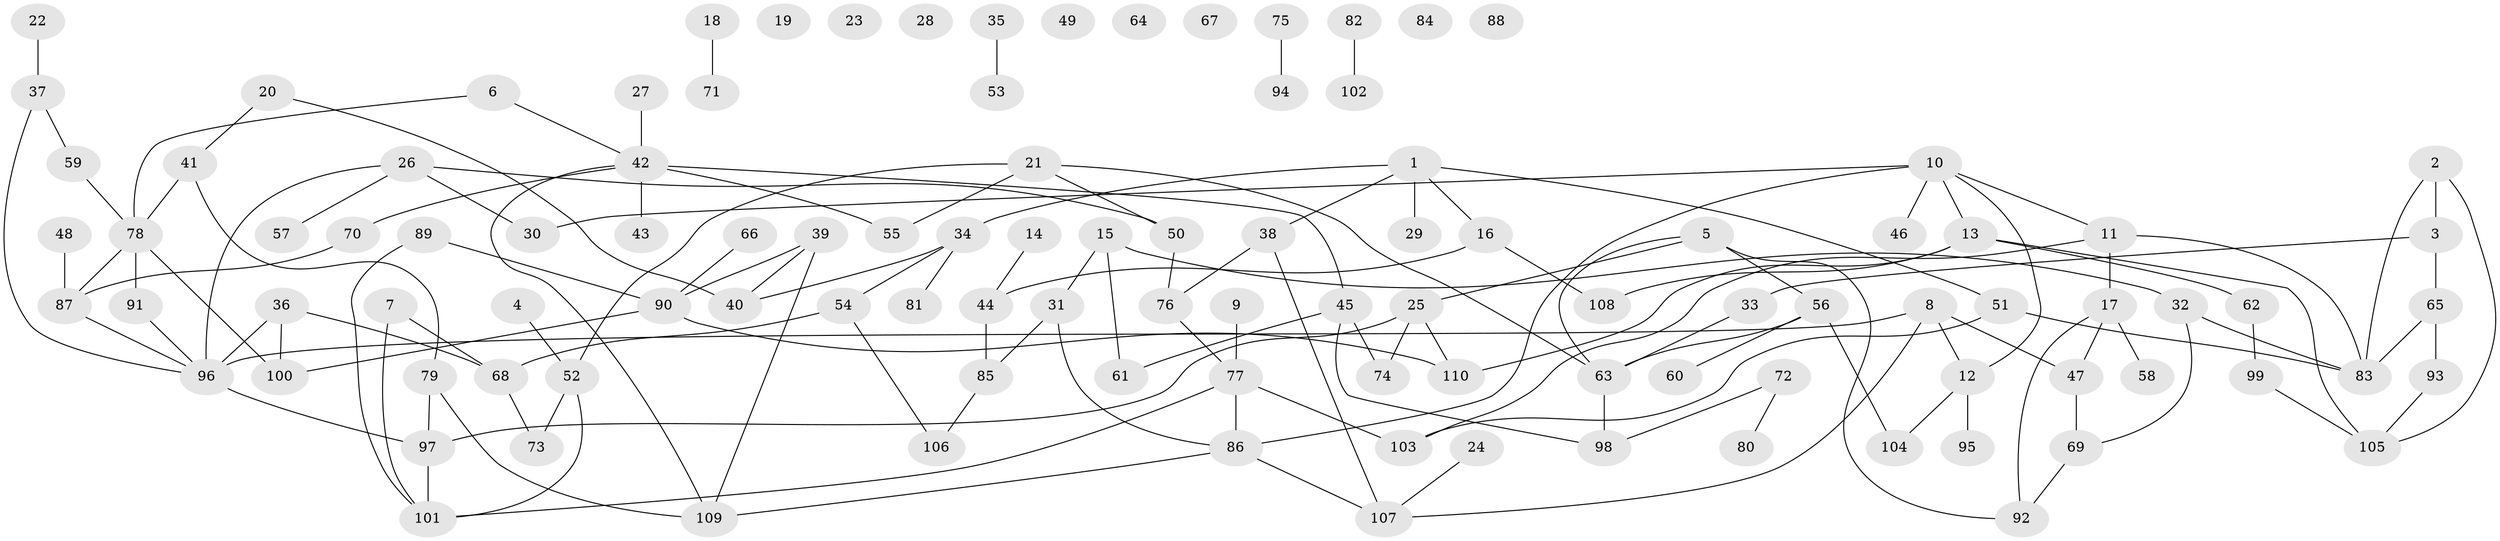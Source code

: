 // Generated by graph-tools (version 1.1) at 2025/13/03/09/25 04:13:09]
// undirected, 110 vertices, 142 edges
graph export_dot {
graph [start="1"]
  node [color=gray90,style=filled];
  1;
  2;
  3;
  4;
  5;
  6;
  7;
  8;
  9;
  10;
  11;
  12;
  13;
  14;
  15;
  16;
  17;
  18;
  19;
  20;
  21;
  22;
  23;
  24;
  25;
  26;
  27;
  28;
  29;
  30;
  31;
  32;
  33;
  34;
  35;
  36;
  37;
  38;
  39;
  40;
  41;
  42;
  43;
  44;
  45;
  46;
  47;
  48;
  49;
  50;
  51;
  52;
  53;
  54;
  55;
  56;
  57;
  58;
  59;
  60;
  61;
  62;
  63;
  64;
  65;
  66;
  67;
  68;
  69;
  70;
  71;
  72;
  73;
  74;
  75;
  76;
  77;
  78;
  79;
  80;
  81;
  82;
  83;
  84;
  85;
  86;
  87;
  88;
  89;
  90;
  91;
  92;
  93;
  94;
  95;
  96;
  97;
  98;
  99;
  100;
  101;
  102;
  103;
  104;
  105;
  106;
  107;
  108;
  109;
  110;
  1 -- 16;
  1 -- 29;
  1 -- 34;
  1 -- 38;
  1 -- 51;
  2 -- 3;
  2 -- 83;
  2 -- 105;
  3 -- 33;
  3 -- 65;
  4 -- 52;
  5 -- 25;
  5 -- 56;
  5 -- 63;
  5 -- 92;
  6 -- 42;
  6 -- 78;
  7 -- 68;
  7 -- 101;
  8 -- 12;
  8 -- 47;
  8 -- 96;
  8 -- 107;
  9 -- 77;
  10 -- 11;
  10 -- 12;
  10 -- 13;
  10 -- 30;
  10 -- 46;
  10 -- 86;
  11 -- 17;
  11 -- 83;
  11 -- 103;
  12 -- 95;
  12 -- 104;
  13 -- 62;
  13 -- 105;
  13 -- 108;
  13 -- 110;
  14 -- 44;
  15 -- 31;
  15 -- 32;
  15 -- 61;
  16 -- 44;
  16 -- 108;
  17 -- 47;
  17 -- 58;
  17 -- 92;
  18 -- 71;
  20 -- 40;
  20 -- 41;
  21 -- 50;
  21 -- 52;
  21 -- 55;
  21 -- 63;
  22 -- 37;
  24 -- 107;
  25 -- 74;
  25 -- 97;
  25 -- 110;
  26 -- 30;
  26 -- 50;
  26 -- 57;
  26 -- 96;
  27 -- 42;
  31 -- 85;
  31 -- 86;
  32 -- 69;
  32 -- 83;
  33 -- 63;
  34 -- 40;
  34 -- 54;
  34 -- 81;
  35 -- 53;
  36 -- 68;
  36 -- 96;
  36 -- 100;
  37 -- 59;
  37 -- 96;
  38 -- 76;
  38 -- 107;
  39 -- 40;
  39 -- 90;
  39 -- 109;
  41 -- 78;
  41 -- 79;
  42 -- 43;
  42 -- 45;
  42 -- 55;
  42 -- 70;
  42 -- 109;
  44 -- 85;
  45 -- 61;
  45 -- 74;
  45 -- 98;
  47 -- 69;
  48 -- 87;
  50 -- 76;
  51 -- 83;
  51 -- 103;
  52 -- 73;
  52 -- 101;
  54 -- 68;
  54 -- 106;
  56 -- 60;
  56 -- 63;
  56 -- 104;
  59 -- 78;
  62 -- 99;
  63 -- 98;
  65 -- 83;
  65 -- 93;
  66 -- 90;
  68 -- 73;
  69 -- 92;
  70 -- 87;
  72 -- 80;
  72 -- 98;
  75 -- 94;
  76 -- 77;
  77 -- 86;
  77 -- 101;
  77 -- 103;
  78 -- 87;
  78 -- 91;
  78 -- 100;
  79 -- 97;
  79 -- 109;
  82 -- 102;
  85 -- 106;
  86 -- 107;
  86 -- 109;
  87 -- 96;
  89 -- 90;
  89 -- 101;
  90 -- 100;
  90 -- 110;
  91 -- 96;
  93 -- 105;
  96 -- 97;
  97 -- 101;
  99 -- 105;
}
